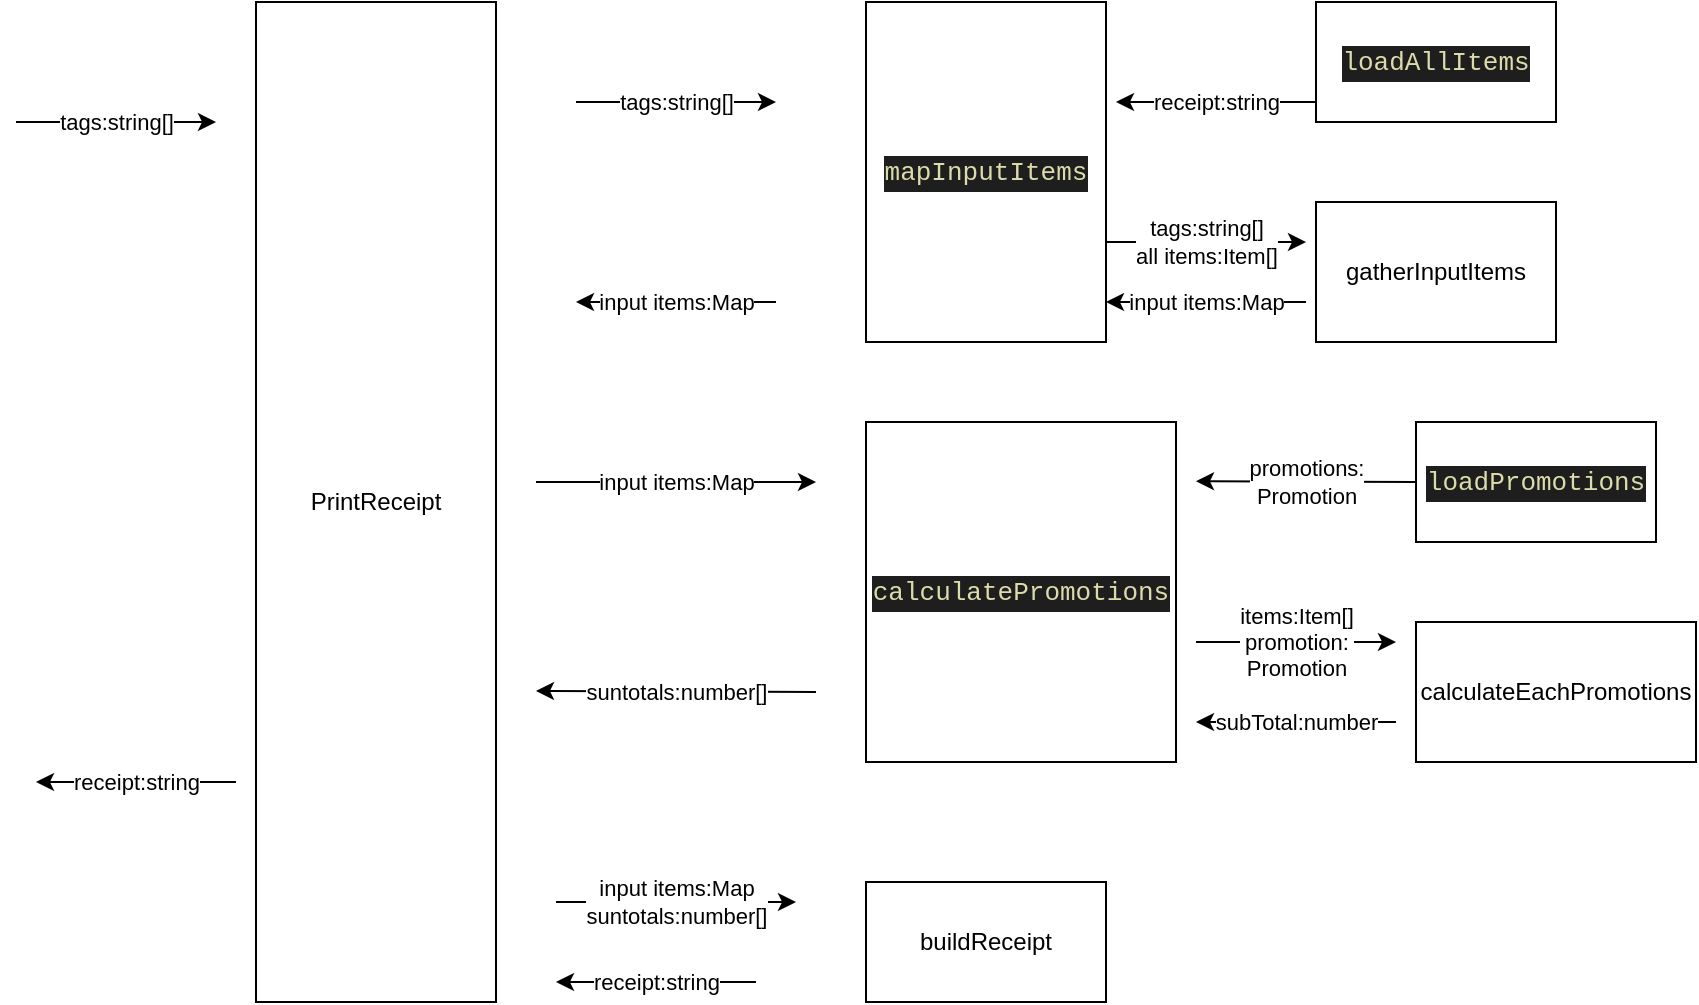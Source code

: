 <mxfile version="13.6.5">
    <diagram id="dvh3ZRscFOBX120WxIjQ" name="第 1 页">
        <mxGraphModel dx="1574" dy="585" grid="1" gridSize="10" guides="1" tooltips="1" connect="1" arrows="1" fold="1" page="1" pageScale="1" pageWidth="850" pageHeight="1100" math="0" shadow="0">
            <root>
                <mxCell id="0"/>
                <mxCell id="1" parent="0"/>
                <mxCell id="2" value="PrintReceipt" style="rounded=0;whiteSpace=wrap;html=1;" vertex="1" parent="1">
                    <mxGeometry x="120" y="80" width="120" height="500" as="geometry"/>
                </mxCell>
                <mxCell id="3" value="" style="endArrow=classic;html=1;" edge="1" parent="1">
                    <mxGeometry relative="1" as="geometry">
                        <mxPoint y="140" as="sourcePoint"/>
                        <mxPoint x="100" y="140" as="targetPoint"/>
                    </mxGeometry>
                </mxCell>
                <mxCell id="4" value="tags:string[]" style="edgeLabel;resizable=0;html=1;align=center;verticalAlign=middle;" connectable="0" vertex="1" parent="3">
                    <mxGeometry relative="1" as="geometry"/>
                </mxCell>
                <mxCell id="5" value="" style="endArrow=classic;html=1;" edge="1" parent="1">
                    <mxGeometry relative="1" as="geometry">
                        <mxPoint x="110" y="470" as="sourcePoint"/>
                        <mxPoint x="10" y="470" as="targetPoint"/>
                    </mxGeometry>
                </mxCell>
                <mxCell id="6" value="receipt:string" style="edgeLabel;resizable=0;html=1;align=center;verticalAlign=middle;" connectable="0" vertex="1" parent="5">
                    <mxGeometry relative="1" as="geometry"/>
                </mxCell>
                <mxCell id="8" value="&lt;div style=&quot;color: rgb(212 , 212 , 212) ; background-color: rgb(30 , 30 , 30) ; font-family: &amp;#34;source code pro&amp;#34; , &amp;#34;consolas&amp;#34; , &amp;#34;courier new&amp;#34; , monospace ; font-size: 13px ; line-height: 18px&quot;&gt;&lt;span style=&quot;color: #dcdcaa&quot;&gt;loadAllItems&lt;/span&gt;&lt;/div&gt;" style="rounded=0;whiteSpace=wrap;html=1;" vertex="1" parent="1">
                    <mxGeometry x="650" y="80" width="120" height="60" as="geometry"/>
                </mxCell>
                <mxCell id="9" value="gatherInputItems" style="rounded=0;whiteSpace=wrap;html=1;" vertex="1" parent="1">
                    <mxGeometry x="650" y="180" width="120" height="70" as="geometry"/>
                </mxCell>
                <mxCell id="10" value="&lt;div style=&quot;color: rgb(212 , 212 , 212) ; background-color: rgb(30 , 30 , 30) ; font-family: &amp;#34;source code pro&amp;#34; , &amp;#34;consolas&amp;#34; , &amp;#34;courier new&amp;#34; , monospace ; font-size: 13px ; line-height: 18px&quot;&gt;&lt;span style=&quot;color: #dcdcaa&quot;&gt;loadPromotions&lt;/span&gt;&lt;/div&gt;" style="rounded=0;whiteSpace=wrap;html=1;" vertex="1" parent="1">
                    <mxGeometry x="700" y="290" width="120" height="60" as="geometry"/>
                </mxCell>
                <mxCell id="11" value="calculateEachPromotions" style="rounded=0;whiteSpace=wrap;html=1;" vertex="1" parent="1">
                    <mxGeometry x="700" y="390" width="140" height="70" as="geometry"/>
                </mxCell>
                <mxCell id="12" value="buildReceipt" style="rounded=0;whiteSpace=wrap;html=1;" vertex="1" parent="1">
                    <mxGeometry x="425" y="520" width="120" height="60" as="geometry"/>
                </mxCell>
                <mxCell id="13" value="&lt;div style=&quot;background-color: rgb(30 , 30 , 30) ; font-family: &amp;#34;source code pro&amp;#34; , &amp;#34;consolas&amp;#34; , &amp;#34;courier new&amp;#34; , monospace ; font-size: 13px ; line-height: 18px&quot;&gt;&lt;font color=&quot;#dcdcaa&quot;&gt;mapInputItems&lt;/font&gt;&lt;/div&gt;" style="rounded=0;whiteSpace=wrap;html=1;" vertex="1" parent="1">
                    <mxGeometry x="425" y="80" width="120" height="170" as="geometry"/>
                </mxCell>
                <mxCell id="14" value="&lt;div style=&quot;color: rgb(212 , 212 , 212) ; background-color: rgb(30 , 30 , 30) ; font-family: &amp;#34;source code pro&amp;#34; , &amp;#34;consolas&amp;#34; , &amp;#34;courier new&amp;#34; , monospace ; font-size: 13px ; line-height: 18px&quot;&gt;&lt;span style=&quot;color: #dcdcaa&quot;&gt;calculatePromotions&lt;/span&gt;&lt;/div&gt;" style="rounded=0;whiteSpace=wrap;html=1;" vertex="1" parent="1">
                    <mxGeometry x="425" y="290" width="155" height="170" as="geometry"/>
                </mxCell>
                <mxCell id="16" value="" style="endArrow=classic;html=1;" edge="1" parent="1">
                    <mxGeometry relative="1" as="geometry">
                        <mxPoint x="280" y="130" as="sourcePoint"/>
                        <mxPoint x="380.0" y="130" as="targetPoint"/>
                    </mxGeometry>
                </mxCell>
                <mxCell id="17" value="tags:string[]" style="edgeLabel;resizable=0;html=1;align=center;verticalAlign=middle;" connectable="0" vertex="1" parent="16">
                    <mxGeometry relative="1" as="geometry"/>
                </mxCell>
                <mxCell id="18" value="" style="endArrow=classic;html=1;" edge="1" parent="1">
                    <mxGeometry relative="1" as="geometry">
                        <mxPoint x="380.0" y="230" as="sourcePoint"/>
                        <mxPoint x="280" y="230" as="targetPoint"/>
                    </mxGeometry>
                </mxCell>
                <mxCell id="19" value="input items:Map" style="edgeLabel;resizable=0;html=1;align=center;verticalAlign=middle;" connectable="0" vertex="1" parent="18">
                    <mxGeometry relative="1" as="geometry"/>
                </mxCell>
                <mxCell id="20" value="" style="endArrow=classic;html=1;" edge="1" parent="1">
                    <mxGeometry relative="1" as="geometry">
                        <mxPoint x="650.0" y="130" as="sourcePoint"/>
                        <mxPoint x="550.0" y="130" as="targetPoint"/>
                    </mxGeometry>
                </mxCell>
                <mxCell id="21" value="receipt:string" style="edgeLabel;resizable=0;html=1;align=center;verticalAlign=middle;" connectable="0" vertex="1" parent="20">
                    <mxGeometry relative="1" as="geometry"/>
                </mxCell>
                <mxCell id="24" value="" style="endArrow=classic;html=1;" edge="1" parent="1">
                    <mxGeometry relative="1" as="geometry">
                        <mxPoint x="645.0" y="230" as="sourcePoint"/>
                        <mxPoint x="545.0" y="230" as="targetPoint"/>
                    </mxGeometry>
                </mxCell>
                <mxCell id="25" value="input items:Map" style="edgeLabel;resizable=0;html=1;align=center;verticalAlign=middle;" connectable="0" vertex="1" parent="24">
                    <mxGeometry relative="1" as="geometry"/>
                </mxCell>
                <mxCell id="26" value="" style="endArrow=classic;html=1;" edge="1" parent="1">
                    <mxGeometry relative="1" as="geometry">
                        <mxPoint x="545.0" y="200" as="sourcePoint"/>
                        <mxPoint x="645.0" y="200" as="targetPoint"/>
                    </mxGeometry>
                </mxCell>
                <mxCell id="27" value="tags:string[]&lt;br&gt;all items:Item[]" style="edgeLabel;resizable=0;html=1;align=center;verticalAlign=middle;" connectable="0" vertex="1" parent="26">
                    <mxGeometry relative="1" as="geometry"/>
                </mxCell>
                <mxCell id="29" value="" style="endArrow=classic;html=1;exitX=0;exitY=0.5;exitDx=0;exitDy=0;" edge="1" parent="1" source="10">
                    <mxGeometry relative="1" as="geometry">
                        <mxPoint x="690" y="319.58" as="sourcePoint"/>
                        <mxPoint x="590.0" y="319.58" as="targetPoint"/>
                    </mxGeometry>
                </mxCell>
                <mxCell id="30" value="promotions:&lt;br&gt;Promotion" style="edgeLabel;resizable=0;html=1;align=center;verticalAlign=middle;" connectable="0" vertex="1" parent="29">
                    <mxGeometry relative="1" as="geometry"/>
                </mxCell>
                <mxCell id="32" value="" style="endArrow=classic;html=1;" edge="1" parent="1">
                    <mxGeometry relative="1" as="geometry">
                        <mxPoint x="590.0" y="400" as="sourcePoint"/>
                        <mxPoint x="690.0" y="400" as="targetPoint"/>
                    </mxGeometry>
                </mxCell>
                <mxCell id="33" value="items:Item[]&lt;br&gt;promotion:&lt;br&gt;Promotion" style="edgeLabel;resizable=0;html=1;align=center;verticalAlign=middle;" connectable="0" vertex="1" parent="32">
                    <mxGeometry relative="1" as="geometry"/>
                </mxCell>
                <mxCell id="34" value="" style="endArrow=classic;html=1;" edge="1" parent="1">
                    <mxGeometry relative="1" as="geometry">
                        <mxPoint x="690.0" y="440" as="sourcePoint"/>
                        <mxPoint x="590.0" y="440" as="targetPoint"/>
                    </mxGeometry>
                </mxCell>
                <mxCell id="35" value="subTotal:number" style="edgeLabel;resizable=0;html=1;align=center;verticalAlign=middle;" connectable="0" vertex="1" parent="34">
                    <mxGeometry relative="1" as="geometry"/>
                </mxCell>
                <mxCell id="37" value="" style="endArrow=classic;html=1;" edge="1" parent="1">
                    <mxGeometry relative="1" as="geometry">
                        <mxPoint x="260" y="320" as="sourcePoint"/>
                        <mxPoint x="400" y="320" as="targetPoint"/>
                    </mxGeometry>
                </mxCell>
                <mxCell id="38" value="input items:Map" style="edgeLabel;resizable=0;html=1;align=center;verticalAlign=middle;" connectable="0" vertex="1" parent="37">
                    <mxGeometry relative="1" as="geometry"/>
                </mxCell>
                <mxCell id="40" value="" style="endArrow=classic;html=1;" edge="1" parent="1">
                    <mxGeometry relative="1" as="geometry">
                        <mxPoint x="400" y="425" as="sourcePoint"/>
                        <mxPoint x="260" y="424.5" as="targetPoint"/>
                    </mxGeometry>
                </mxCell>
                <mxCell id="41" value="suntotals:number[]" style="edgeLabel;resizable=0;html=1;align=center;verticalAlign=middle;" connectable="0" vertex="1" parent="40">
                    <mxGeometry relative="1" as="geometry"/>
                </mxCell>
                <mxCell id="43" value="" style="endArrow=classic;html=1;" edge="1" parent="1">
                    <mxGeometry relative="1" as="geometry">
                        <mxPoint x="270" y="530" as="sourcePoint"/>
                        <mxPoint x="390" y="530" as="targetPoint"/>
                    </mxGeometry>
                </mxCell>
                <mxCell id="44" value="input items:Map&lt;br&gt;suntotals:number[]" style="edgeLabel;resizable=0;html=1;align=center;verticalAlign=middle;" connectable="0" vertex="1" parent="43">
                    <mxGeometry relative="1" as="geometry"/>
                </mxCell>
                <mxCell id="46" value="" style="endArrow=classic;html=1;" edge="1" parent="1">
                    <mxGeometry relative="1" as="geometry">
                        <mxPoint x="370" y="570" as="sourcePoint"/>
                        <mxPoint x="270" y="570" as="targetPoint"/>
                    </mxGeometry>
                </mxCell>
                <mxCell id="47" value="receipt:string" style="edgeLabel;resizable=0;html=1;align=center;verticalAlign=middle;" connectable="0" vertex="1" parent="46">
                    <mxGeometry relative="1" as="geometry"/>
                </mxCell>
            </root>
        </mxGraphModel>
    </diagram>
</mxfile>
